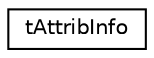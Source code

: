 digraph "Graphical Class Hierarchy"
{
 // LATEX_PDF_SIZE
  edge [fontname="Helvetica",fontsize="10",labelfontname="Helvetica",labelfontsize="10"];
  node [fontname="Helvetica",fontsize="10",shape=record];
  rankdir="LR";
  Node0 [label="tAttribInfo",height=0.2,width=0.4,color="black", fillcolor="white", style="filled",URL="$structt_attrib_info.html",tooltip=" "];
}
